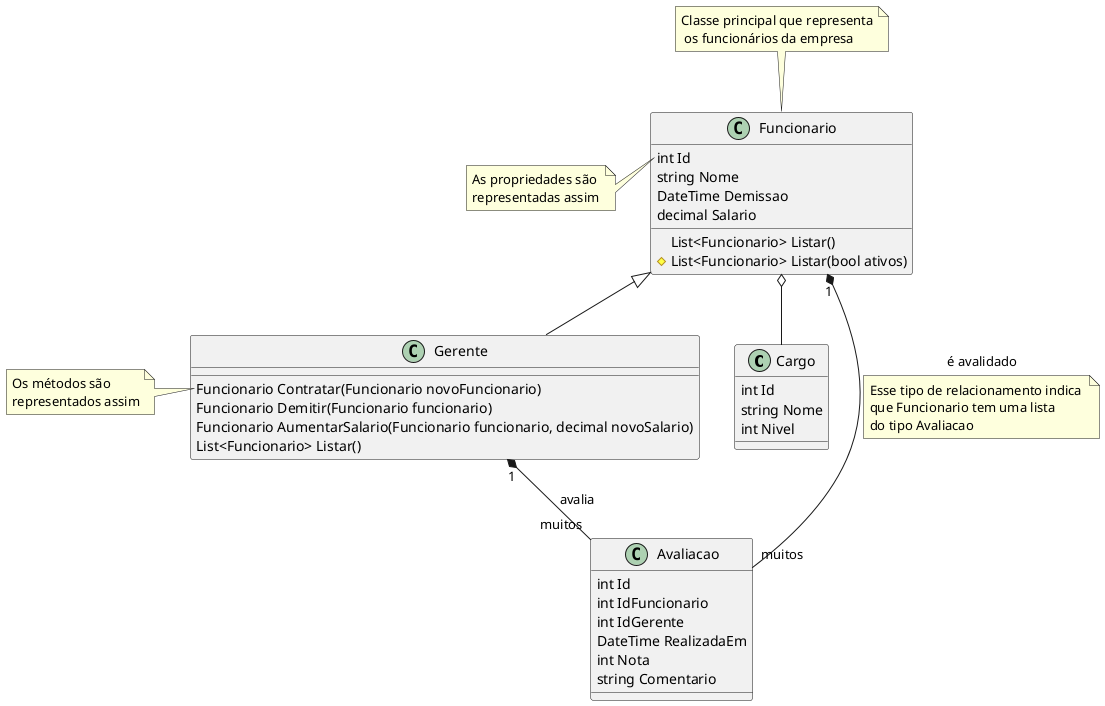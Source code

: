 @startuml
class Cargo {
    int Id
    string Nome
    int Nivel
}

class Funcionario {
    int Id
    string Nome
    DateTime Demissao
    decimal Salario
    List<Funcionario> Listar()
    #List<Funcionario> Listar(bool ativos)
}

class Avaliacao {
    int Id
    int IdFuncionario
    int IdGerente
    DateTime RealizadaEm
    int Nota
    string Comentario
}

class Gerente {
    Funcionario Contratar(Funcionario novoFuncionario)
    Funcionario Demitir(Funcionario funcionario)
    Funcionario AumentarSalario(Funcionario funcionario, decimal novoSalario)
    List<Funcionario> Listar()
}

Funcionario <|-- Gerente
Funcionario o-- Cargo
Funcionario "1" *-- "muitos" Avaliacao : é avalidado
note bottom on link : Esse tipo de relacionamento indica \nque Funcionario tem uma lista \ndo tipo Avaliacao

Gerente "1" *-- "muitos" Avaliacao : avalia

note top of Funcionario : Classe principal que representa\n os funcionários da empresa
note left of Funcionario::Id
    As propriedades são 
    representadas assim
end note
note left of Gerente::Contratar
    Os métodos são 
    representados assim
end note
@enduml
